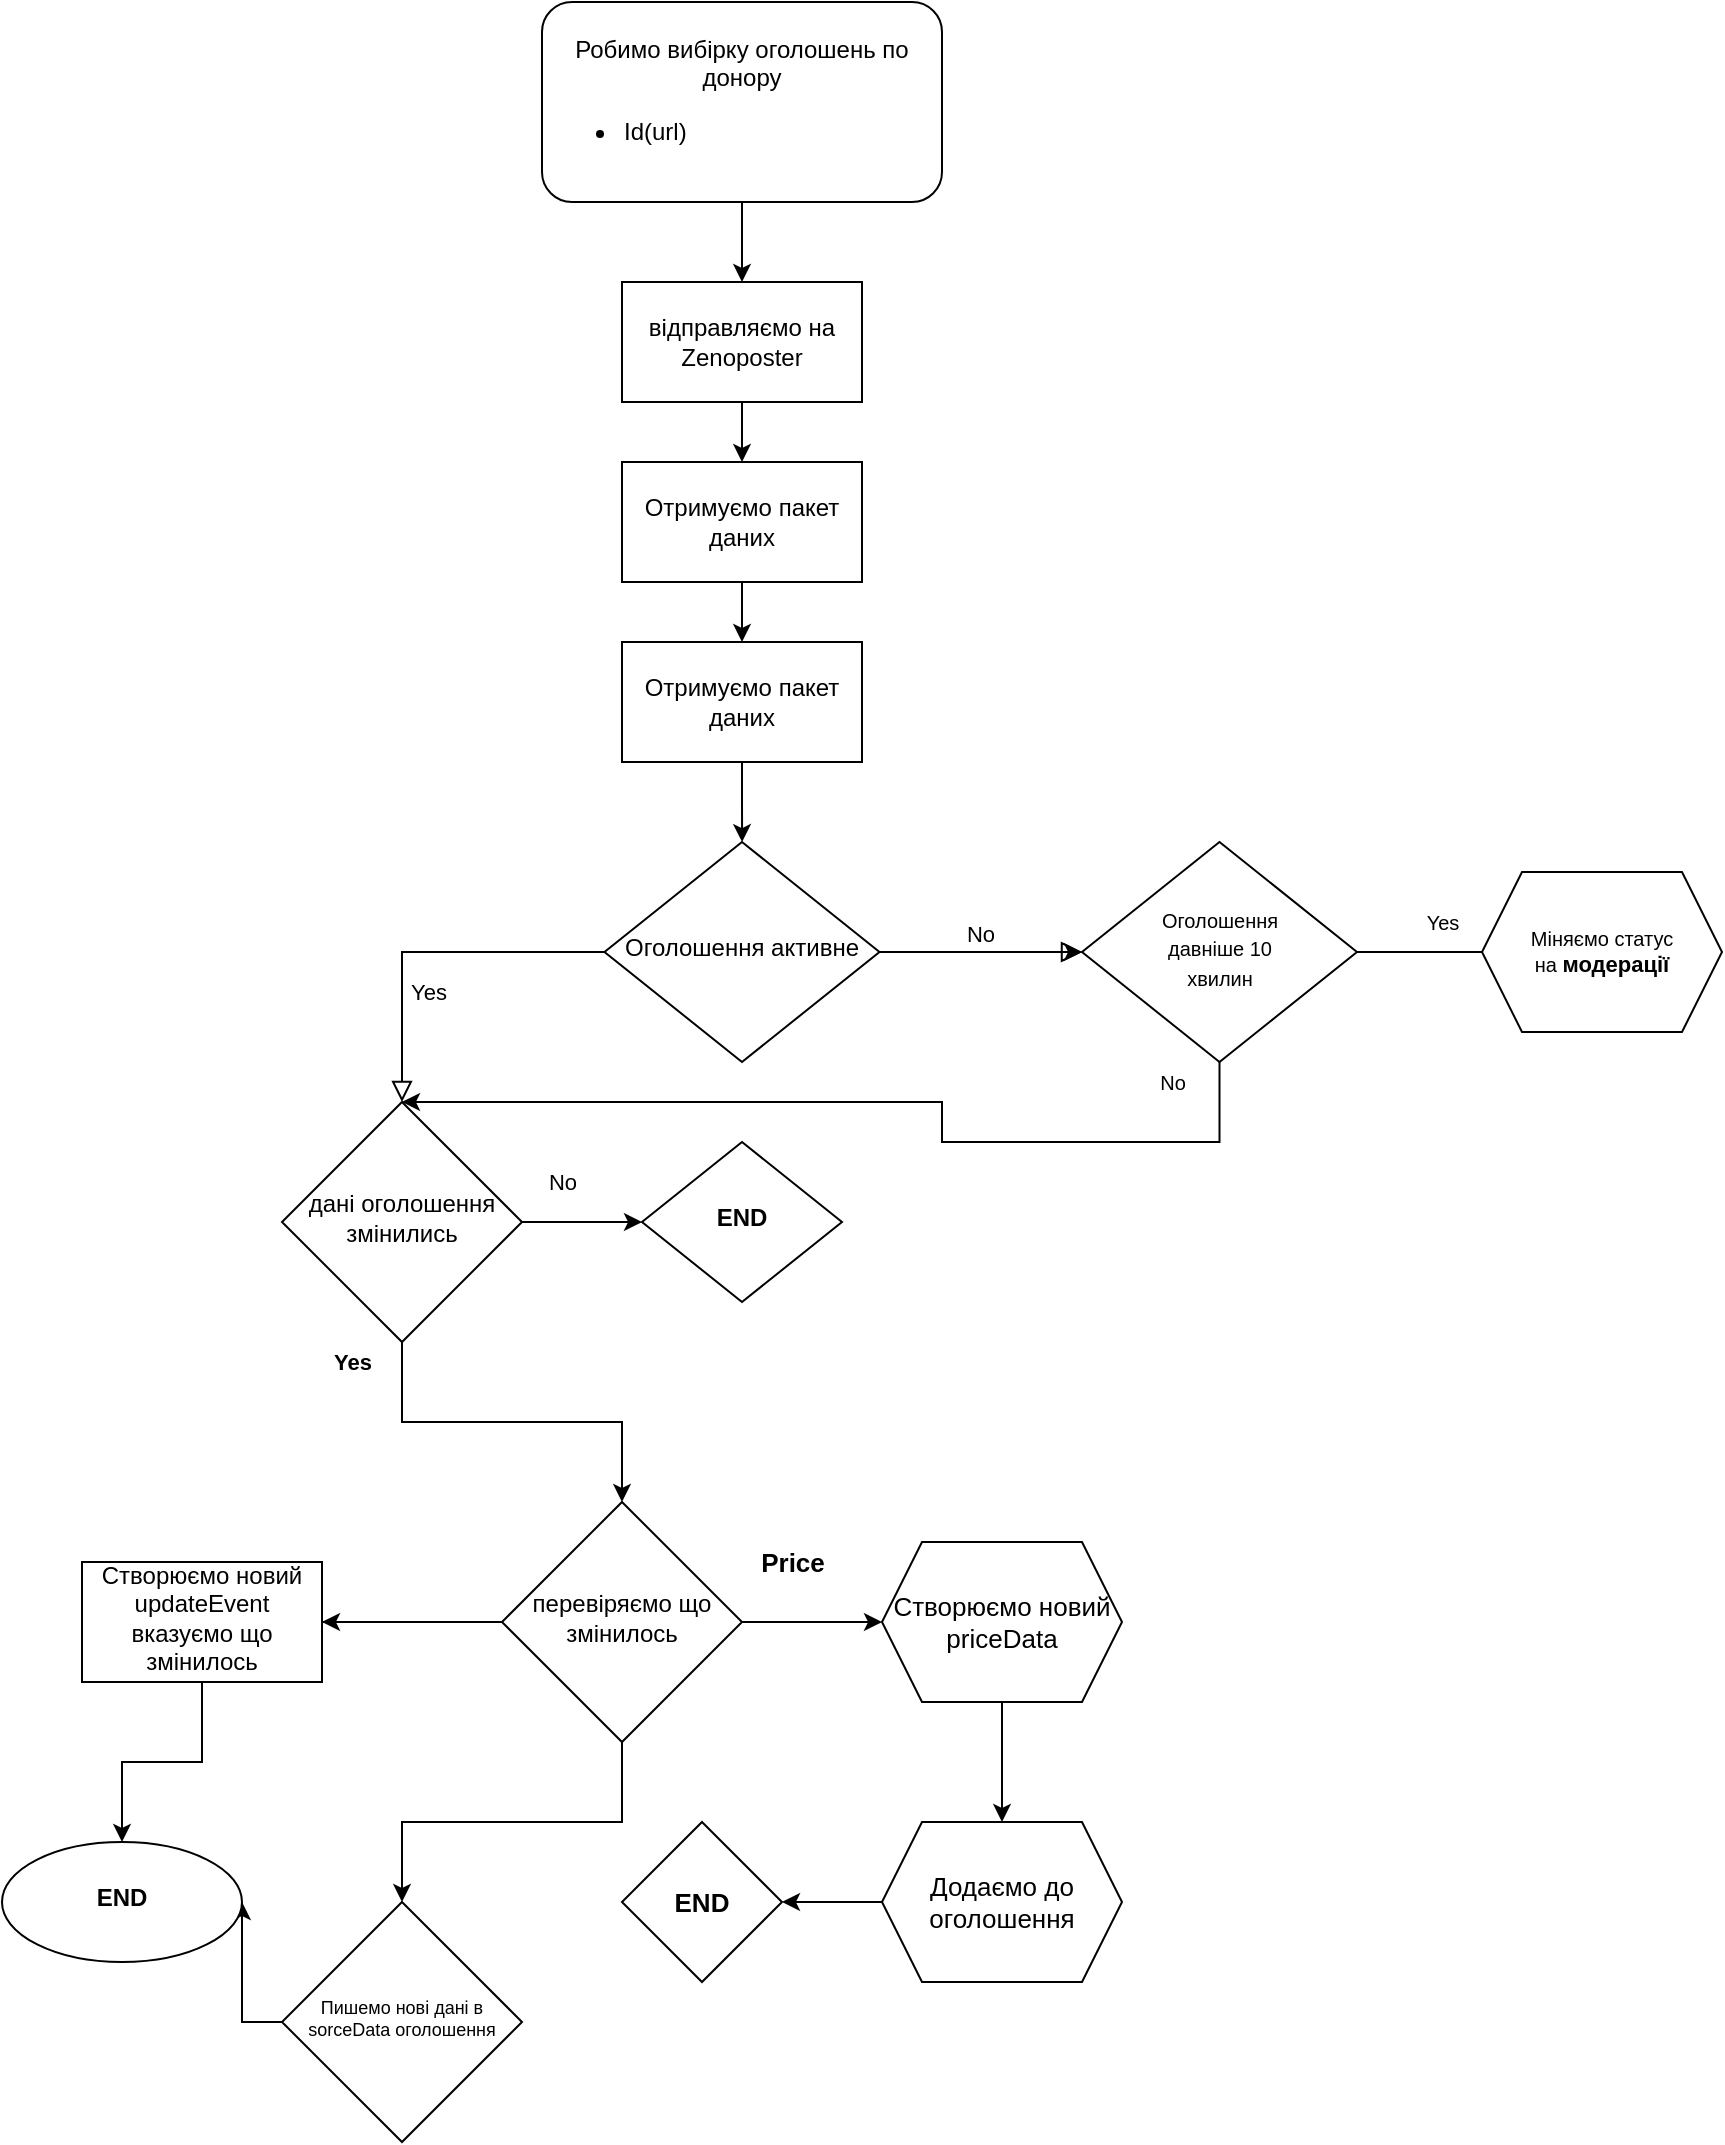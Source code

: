<mxfile version="18.0.3" type="github">
  <diagram id="C5RBs43oDa-KdzZeNtuy" name="Page-1">
    <mxGraphModel dx="2249" dy="759" grid="1" gridSize="10" guides="1" tooltips="1" connect="1" arrows="1" fold="1" page="1" pageScale="1" pageWidth="827" pageHeight="1169" math="0" shadow="0">
      <root>
        <mxCell id="WIyWlLk6GJQsqaUBKTNV-0" />
        <mxCell id="WIyWlLk6GJQsqaUBKTNV-1" parent="WIyWlLk6GJQsqaUBKTNV-0" />
        <mxCell id="Zq3hUtZiWWwdUONuJrPH-5" value="" style="edgeStyle=orthogonalEdgeStyle;rounded=0;orthogonalLoop=1;jettySize=auto;html=1;" parent="WIyWlLk6GJQsqaUBKTNV-1" source="WIyWlLk6GJQsqaUBKTNV-3" target="Zq3hUtZiWWwdUONuJrPH-1" edge="1">
          <mxGeometry relative="1" as="geometry" />
        </mxCell>
        <mxCell id="WIyWlLk6GJQsqaUBKTNV-3" value="Робимо вибірку оголошень по донору &lt;br&gt;&lt;div align=&quot;justify&quot;&gt;&lt;ul&gt;&lt;li&gt;Id(url)&lt;/li&gt;&lt;/ul&gt;&lt;/div&gt;" style="rounded=1;whiteSpace=wrap;html=1;fontSize=12;glass=0;strokeWidth=1;shadow=0;" parent="WIyWlLk6GJQsqaUBKTNV-1" vertex="1">
          <mxGeometry x="160" y="30" width="200" height="100" as="geometry" />
        </mxCell>
        <mxCell id="WIyWlLk6GJQsqaUBKTNV-4" value="Yes" style="rounded=0;html=1;jettySize=auto;orthogonalLoop=1;fontSize=11;endArrow=block;endFill=0;endSize=8;strokeWidth=1;shadow=0;labelBackgroundColor=none;edgeStyle=orthogonalEdgeStyle;" parent="WIyWlLk6GJQsqaUBKTNV-1" source="WIyWlLk6GJQsqaUBKTNV-6" target="WIyWlLk6GJQsqaUBKTNV-10" edge="1">
          <mxGeometry y="20" relative="1" as="geometry">
            <mxPoint as="offset" />
          </mxGeometry>
        </mxCell>
        <mxCell id="WIyWlLk6GJQsqaUBKTNV-5" value="No" style="edgeStyle=orthogonalEdgeStyle;rounded=0;html=1;jettySize=auto;orthogonalLoop=1;fontSize=11;endArrow=block;endFill=0;endSize=8;strokeWidth=1;shadow=0;labelBackgroundColor=none;" parent="WIyWlLk6GJQsqaUBKTNV-1" source="WIyWlLk6GJQsqaUBKTNV-6" edge="1">
          <mxGeometry y="10" relative="1" as="geometry">
            <mxPoint as="offset" />
            <mxPoint x="430" y="505" as="targetPoint" />
          </mxGeometry>
        </mxCell>
        <mxCell id="Zq3hUtZiWWwdUONuJrPH-12" value="" style="edgeStyle=orthogonalEdgeStyle;rounded=0;orthogonalLoop=1;jettySize=auto;html=1;" parent="WIyWlLk6GJQsqaUBKTNV-1" source="WIyWlLk6GJQsqaUBKTNV-6" target="Zq3hUtZiWWwdUONuJrPH-11" edge="1">
          <mxGeometry relative="1" as="geometry" />
        </mxCell>
        <mxCell id="WIyWlLk6GJQsqaUBKTNV-6" value="Оголошення активне" style="rhombus;whiteSpace=wrap;html=1;shadow=0;fontFamily=Helvetica;fontSize=12;align=center;strokeWidth=1;spacing=6;spacingTop=-4;" parent="WIyWlLk6GJQsqaUBKTNV-1" vertex="1">
          <mxGeometry x="191.25" y="450" width="137.5" height="110" as="geometry" />
        </mxCell>
        <mxCell id="Zq3hUtZiWWwdUONuJrPH-22" value="" style="edgeStyle=orthogonalEdgeStyle;rounded=0;orthogonalLoop=1;jettySize=auto;html=1;fontSize=11;" parent="WIyWlLk6GJQsqaUBKTNV-1" source="WIyWlLk6GJQsqaUBKTNV-10" target="Zq3hUtZiWWwdUONuJrPH-21" edge="1">
          <mxGeometry relative="1" as="geometry" />
        </mxCell>
        <mxCell id="Zq3hUtZiWWwdUONuJrPH-31" value="" style="edgeStyle=orthogonalEdgeStyle;rounded=0;orthogonalLoop=1;jettySize=auto;html=1;fontSize=11;" parent="WIyWlLk6GJQsqaUBKTNV-1" source="WIyWlLk6GJQsqaUBKTNV-10" target="Zq3hUtZiWWwdUONuJrPH-30" edge="1">
          <mxGeometry relative="1" as="geometry" />
        </mxCell>
        <mxCell id="WIyWlLk6GJQsqaUBKTNV-10" value="дані оголошення змінились" style="rhombus;whiteSpace=wrap;html=1;shadow=0;fontFamily=Helvetica;fontSize=12;align=center;strokeWidth=1;spacing=6;spacingTop=-4;" parent="WIyWlLk6GJQsqaUBKTNV-1" vertex="1">
          <mxGeometry x="30" y="580" width="120" height="120" as="geometry" />
        </mxCell>
        <mxCell id="Zq3hUtZiWWwdUONuJrPH-7" value="" style="edgeStyle=orthogonalEdgeStyle;rounded=0;orthogonalLoop=1;jettySize=auto;html=1;" parent="WIyWlLk6GJQsqaUBKTNV-1" source="Zq3hUtZiWWwdUONuJrPH-1" target="Zq3hUtZiWWwdUONuJrPH-6" edge="1">
          <mxGeometry relative="1" as="geometry" />
        </mxCell>
        <mxCell id="Zq3hUtZiWWwdUONuJrPH-1" value="відправляємо на Zenoposter" style="rounded=0;whiteSpace=wrap;html=1;" parent="WIyWlLk6GJQsqaUBKTNV-1" vertex="1">
          <mxGeometry x="200" y="170" width="120" height="60" as="geometry" />
        </mxCell>
        <mxCell id="Zq3hUtZiWWwdUONuJrPH-9" value="" style="edgeStyle=orthogonalEdgeStyle;rounded=0;orthogonalLoop=1;jettySize=auto;html=1;" parent="WIyWlLk6GJQsqaUBKTNV-1" source="Zq3hUtZiWWwdUONuJrPH-6" target="Zq3hUtZiWWwdUONuJrPH-8" edge="1">
          <mxGeometry relative="1" as="geometry" />
        </mxCell>
        <mxCell id="Zq3hUtZiWWwdUONuJrPH-6" value="Отримуємо пакет даних" style="rounded=0;whiteSpace=wrap;html=1;" parent="WIyWlLk6GJQsqaUBKTNV-1" vertex="1">
          <mxGeometry x="200" y="260" width="120" height="60" as="geometry" />
        </mxCell>
        <mxCell id="Zq3hUtZiWWwdUONuJrPH-10" value="" style="edgeStyle=orthogonalEdgeStyle;rounded=0;orthogonalLoop=1;jettySize=auto;html=1;" parent="WIyWlLk6GJQsqaUBKTNV-1" source="Zq3hUtZiWWwdUONuJrPH-8" target="WIyWlLk6GJQsqaUBKTNV-6" edge="1">
          <mxGeometry relative="1" as="geometry" />
        </mxCell>
        <mxCell id="Zq3hUtZiWWwdUONuJrPH-8" value="Отримуємо пакет даних" style="rounded=0;whiteSpace=wrap;html=1;" parent="WIyWlLk6GJQsqaUBKTNV-1" vertex="1">
          <mxGeometry x="200" y="350" width="120" height="60" as="geometry" />
        </mxCell>
        <mxCell id="Zq3hUtZiWWwdUONuJrPH-14" value="" style="edgeStyle=orthogonalEdgeStyle;rounded=0;orthogonalLoop=1;jettySize=auto;html=1;fontSize=10;" parent="WIyWlLk6GJQsqaUBKTNV-1" source="Zq3hUtZiWWwdUONuJrPH-11" edge="1">
          <mxGeometry relative="1" as="geometry">
            <mxPoint x="647.5" y="505" as="targetPoint" />
          </mxGeometry>
        </mxCell>
        <mxCell id="Zq3hUtZiWWwdUONuJrPH-17" value="" style="edgeStyle=orthogonalEdgeStyle;rounded=0;orthogonalLoop=1;jettySize=auto;html=1;fontSize=10;" parent="WIyWlLk6GJQsqaUBKTNV-1" source="Zq3hUtZiWWwdUONuJrPH-11" target="WIyWlLk6GJQsqaUBKTNV-10" edge="1">
          <mxGeometry relative="1" as="geometry">
            <mxPoint x="90" y="570" as="targetPoint" />
            <Array as="points">
              <mxPoint x="499" y="600" />
              <mxPoint x="360" y="600" />
              <mxPoint x="360" y="580" />
            </Array>
          </mxGeometry>
        </mxCell>
        <mxCell id="Zq3hUtZiWWwdUONuJrPH-11" value="&lt;blockquote&gt;&lt;div align=&quot;center&quot;&gt;&lt;font style=&quot;font-size: 10px; line-height: 1;&quot;&gt;Оголошення давніше 10 хвилин&lt;/font&gt;&lt;/div&gt;&lt;/blockquote&gt;" style="rhombus;whiteSpace=wrap;html=1;shadow=0;fontFamily=Helvetica;fontSize=12;align=center;strokeWidth=1;spacing=6;spacingTop=-4;" parent="WIyWlLk6GJQsqaUBKTNV-1" vertex="1">
          <mxGeometry x="430" y="450" width="137.5" height="110" as="geometry" />
        </mxCell>
        <mxCell id="Zq3hUtZiWWwdUONuJrPH-15" value="Yes" style="text;html=1;align=center;verticalAlign=middle;resizable=0;points=[];autosize=1;strokeColor=none;fillColor=none;fontSize=10;" parent="WIyWlLk6GJQsqaUBKTNV-1" vertex="1">
          <mxGeometry x="595" y="480" width="30" height="20" as="geometry" />
        </mxCell>
        <mxCell id="Zq3hUtZiWWwdUONuJrPH-18" value="&lt;div&gt;No&lt;/div&gt;" style="text;html=1;align=center;verticalAlign=middle;resizable=0;points=[];autosize=1;strokeColor=none;fillColor=none;fontSize=10;" parent="WIyWlLk6GJQsqaUBKTNV-1" vertex="1">
          <mxGeometry x="460" y="560" width="30" height="20" as="geometry" />
        </mxCell>
        <mxCell id="Zq3hUtZiWWwdUONuJrPH-19" value="Міняємо статус &lt;br&gt;на &lt;font style=&quot;font-size: 11px;&quot;&gt;&lt;b&gt;модерації&lt;/b&gt;&lt;/font&gt;" style="shape=hexagon;perimeter=hexagonPerimeter2;whiteSpace=wrap;html=1;fixedSize=1;fontSize=10;" parent="WIyWlLk6GJQsqaUBKTNV-1" vertex="1">
          <mxGeometry x="630" y="465" width="120" height="80" as="geometry" />
        </mxCell>
        <mxCell id="Zq3hUtZiWWwdUONuJrPH-21" value="&lt;b&gt;END&lt;/b&gt;" style="rhombus;whiteSpace=wrap;html=1;shadow=0;fontFamily=Helvetica;fontSize=12;align=center;strokeWidth=1;spacing=6;spacingTop=-4;" parent="WIyWlLk6GJQsqaUBKTNV-1" vertex="1">
          <mxGeometry x="210" y="600" width="100" height="80" as="geometry" />
        </mxCell>
        <mxCell id="Zq3hUtZiWWwdUONuJrPH-23" value="No" style="text;html=1;align=center;verticalAlign=middle;resizable=0;points=[];autosize=1;strokeColor=none;fillColor=none;fontSize=11;" parent="WIyWlLk6GJQsqaUBKTNV-1" vertex="1">
          <mxGeometry x="155" y="610" width="30" height="20" as="geometry" />
        </mxCell>
        <mxCell id="Zq3hUtZiWWwdUONuJrPH-26" value="&lt;div&gt;&lt;b&gt;Yes&lt;/b&gt;&lt;/div&gt;" style="text;html=1;align=center;verticalAlign=middle;resizable=0;points=[];autosize=1;strokeColor=none;fillColor=none;fontSize=11;" parent="WIyWlLk6GJQsqaUBKTNV-1" vertex="1">
          <mxGeometry x="50" y="700" width="30" height="20" as="geometry" />
        </mxCell>
        <mxCell id="Zq3hUtZiWWwdUONuJrPH-33" value="" style="edgeStyle=orthogonalEdgeStyle;rounded=0;orthogonalLoop=1;jettySize=auto;html=1;fontSize=11;" parent="WIyWlLk6GJQsqaUBKTNV-1" source="Zq3hUtZiWWwdUONuJrPH-30" edge="1">
          <mxGeometry relative="1" as="geometry">
            <mxPoint x="-50" y="840" as="targetPoint" />
          </mxGeometry>
        </mxCell>
        <mxCell id="Zq3hUtZiWWwdUONuJrPH-37" value="" style="edgeStyle=orthogonalEdgeStyle;rounded=0;orthogonalLoop=1;jettySize=auto;html=1;fontSize=11;" parent="WIyWlLk6GJQsqaUBKTNV-1" source="Zq3hUtZiWWwdUONuJrPH-30" target="Zq3hUtZiWWwdUONuJrPH-36" edge="1">
          <mxGeometry relative="1" as="geometry" />
        </mxCell>
        <mxCell id="Zq3hUtZiWWwdUONuJrPH-45" value="" style="edgeStyle=orthogonalEdgeStyle;rounded=0;orthogonalLoop=1;jettySize=auto;html=1;fontSize=13;" parent="WIyWlLk6GJQsqaUBKTNV-1" source="Zq3hUtZiWWwdUONuJrPH-30" target="Zq3hUtZiWWwdUONuJrPH-44" edge="1">
          <mxGeometry relative="1" as="geometry" />
        </mxCell>
        <mxCell id="Zq3hUtZiWWwdUONuJrPH-53" value="" style="edgeStyle=orthogonalEdgeStyle;rounded=0;orthogonalLoop=1;jettySize=auto;html=1;fontSize=9;entryX=0;entryY=0.5;entryDx=0;entryDy=0;" parent="WIyWlLk6GJQsqaUBKTNV-1" source="Zq3hUtZiWWwdUONuJrPH-30" target="Zq3hUtZiWWwdUONuJrPH-39" edge="1">
          <mxGeometry relative="1" as="geometry">
            <mxPoint x="230" y="840" as="targetPoint" />
          </mxGeometry>
        </mxCell>
        <mxCell id="Zq3hUtZiWWwdUONuJrPH-30" value="перевіряємо що змінилось" style="rhombus;whiteSpace=wrap;html=1;shadow=0;fontFamily=Helvetica;fontSize=12;align=center;strokeWidth=1;spacing=6;spacingTop=-4;" parent="WIyWlLk6GJQsqaUBKTNV-1" vertex="1">
          <mxGeometry x="140" y="780" width="120" height="120" as="geometry" />
        </mxCell>
        <mxCell id="Zq3hUtZiWWwdUONuJrPH-54" value="" style="edgeStyle=orthogonalEdgeStyle;rounded=0;orthogonalLoop=1;jettySize=auto;html=1;fontSize=9;" parent="WIyWlLk6GJQsqaUBKTNV-1" source="Zq3hUtZiWWwdUONuJrPH-36" target="Zq3hUtZiWWwdUONuJrPH-47" edge="1">
          <mxGeometry relative="1" as="geometry" />
        </mxCell>
        <mxCell id="Zq3hUtZiWWwdUONuJrPH-36" value="&lt;div style=&quot;font-size: 9px;&quot;&gt;Пишемо нові дані в sorceData оголошення&lt;/div&gt;" style="rhombus;whiteSpace=wrap;html=1;shadow=0;fontFamily=Helvetica;fontSize=12;align=center;strokeWidth=1;spacing=6;spacingTop=-4;" parent="WIyWlLk6GJQsqaUBKTNV-1" vertex="1">
          <mxGeometry x="30" y="980" width="120" height="120" as="geometry" />
        </mxCell>
        <mxCell id="Zq3hUtZiWWwdUONuJrPH-38" value="&lt;font size=&quot;1&quot;&gt;&lt;b style=&quot;font-size: 13px;&quot;&gt;Price&lt;/b&gt;&lt;/font&gt;" style="text;html=1;align=center;verticalAlign=middle;resizable=0;points=[];autosize=1;strokeColor=none;fillColor=none;fontSize=11;" parent="WIyWlLk6GJQsqaUBKTNV-1" vertex="1">
          <mxGeometry x="260" y="800" width="50" height="20" as="geometry" />
        </mxCell>
        <mxCell id="Zq3hUtZiWWwdUONuJrPH-41" value="" style="edgeStyle=orthogonalEdgeStyle;rounded=0;orthogonalLoop=1;jettySize=auto;html=1;fontSize=13;" parent="WIyWlLk6GJQsqaUBKTNV-1" source="Zq3hUtZiWWwdUONuJrPH-39" target="Zq3hUtZiWWwdUONuJrPH-40" edge="1">
          <mxGeometry relative="1" as="geometry" />
        </mxCell>
        <mxCell id="Zq3hUtZiWWwdUONuJrPH-39" value="Створюємо новий priceData" style="shape=hexagon;perimeter=hexagonPerimeter2;whiteSpace=wrap;html=1;fixedSize=1;fontSize=13;" parent="WIyWlLk6GJQsqaUBKTNV-1" vertex="1">
          <mxGeometry x="330" y="800" width="120" height="80" as="geometry" />
        </mxCell>
        <mxCell id="Zq3hUtZiWWwdUONuJrPH-43" value="" style="edgeStyle=orthogonalEdgeStyle;rounded=0;orthogonalLoop=1;jettySize=auto;html=1;fontSize=13;" parent="WIyWlLk6GJQsqaUBKTNV-1" source="Zq3hUtZiWWwdUONuJrPH-40" target="Zq3hUtZiWWwdUONuJrPH-42" edge="1">
          <mxGeometry relative="1" as="geometry" />
        </mxCell>
        <mxCell id="Zq3hUtZiWWwdUONuJrPH-40" value="Додаємо до оголошення" style="shape=hexagon;perimeter=hexagonPerimeter2;whiteSpace=wrap;html=1;fixedSize=1;fontSize=13;" parent="WIyWlLk6GJQsqaUBKTNV-1" vertex="1">
          <mxGeometry x="330" y="940" width="120" height="80" as="geometry" />
        </mxCell>
        <mxCell id="Zq3hUtZiWWwdUONuJrPH-42" value="&lt;b&gt;END&lt;/b&gt;" style="rhombus;whiteSpace=wrap;html=1;fontSize=13;" parent="WIyWlLk6GJQsqaUBKTNV-1" vertex="1">
          <mxGeometry x="200" y="940" width="80" height="80" as="geometry" />
        </mxCell>
        <mxCell id="Zq3hUtZiWWwdUONuJrPH-48" value="" style="edgeStyle=orthogonalEdgeStyle;rounded=0;orthogonalLoop=1;jettySize=auto;html=1;fontSize=9;" parent="WIyWlLk6GJQsqaUBKTNV-1" source="Zq3hUtZiWWwdUONuJrPH-44" target="Zq3hUtZiWWwdUONuJrPH-47" edge="1">
          <mxGeometry relative="1" as="geometry" />
        </mxCell>
        <mxCell id="Zq3hUtZiWWwdUONuJrPH-44" value="&lt;div&gt;Створюємо новий updateEvent вказуємо що змінилось&lt;/div&gt;" style="whiteSpace=wrap;html=1;shadow=0;strokeWidth=1;spacing=6;spacingTop=-4;" parent="WIyWlLk6GJQsqaUBKTNV-1" vertex="1">
          <mxGeometry x="-70" y="810" width="120" height="60" as="geometry" />
        </mxCell>
        <mxCell id="Zq3hUtZiWWwdUONuJrPH-47" value="&lt;b&gt;END&lt;/b&gt;" style="ellipse;whiteSpace=wrap;html=1;shadow=0;strokeWidth=1;spacing=6;spacingTop=-4;" parent="WIyWlLk6GJQsqaUBKTNV-1" vertex="1">
          <mxGeometry x="-110" y="950" width="120" height="60" as="geometry" />
        </mxCell>
      </root>
    </mxGraphModel>
  </diagram>
</mxfile>
